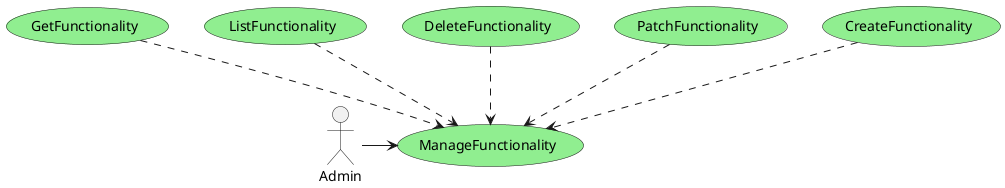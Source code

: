 @startuml Use Case

actor Admin

usecase ManageFunctionality #LightGreen
usecase CreateFunctionality #LightGreen
usecase PatchFunctionality #LightGreen
usecase DeleteFunctionality #LightGreen
usecase ListFunctionality #LightGreen
usecase GetFunctionality #LightGreen

Admin -r-> (ManageFunctionality) 
(ManageFunctionality) <.u. (CreateFunctionality) 
(ManageFunctionality) <.u. (PatchFunctionality) 
(ManageFunctionality) <.u. (DeleteFunctionality) 
(ManageFunctionality) <.u. (ListFunctionality) 
(ManageFunctionality) <.u. (GetFunctionality) 

@enduml